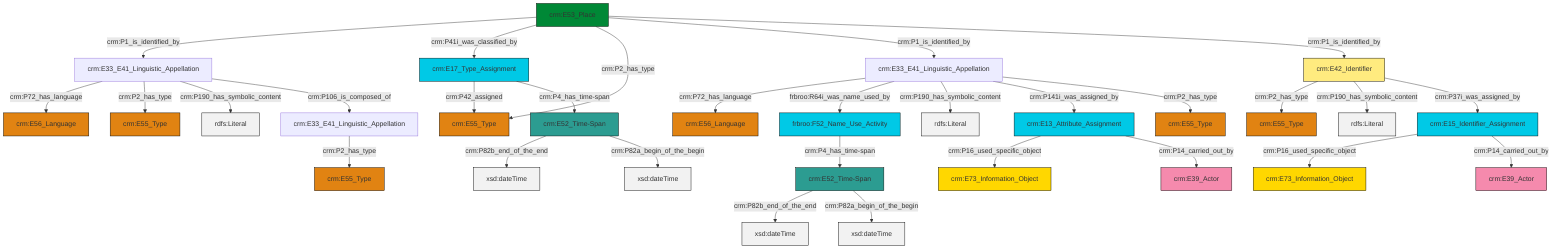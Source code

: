 graph TD
classDef Literal fill:#f2f2f2,stroke:#000000;
classDef CRM_Entity fill:#FFFFFF,stroke:#000000;
classDef Temporal_Entity fill:#00C9E6, stroke:#000000;
classDef Type fill:#E18312, stroke:#000000;
classDef Time-Span fill:#2C9C91, stroke:#000000;
classDef Appellation fill:#FFEB7F, stroke:#000000;
classDef Place fill:#008836, stroke:#000000;
classDef Persistent_Item fill:#B266B2, stroke:#000000;
classDef Conceptual_Object fill:#FFD700, stroke:#000000;
classDef Physical_Thing fill:#D2B48C, stroke:#000000;
classDef Actor fill:#f58aad, stroke:#000000;
classDef PC_Classes fill:#4ce600, stroke:#000000;
classDef Multi fill:#cccccc,stroke:#000000;

0["crm:E33_E41_Linguistic_Appellation"]:::Default -->|crm:P72_has_language| 1["crm:E56_Language"]:::Type
2["crm:E15_Identifier_Assignment"]:::Temporal_Entity -->|crm:P16_used_specific_object| 3["crm:E73_Information_Object"]:::Conceptual_Object
4["crm:E42_Identifier"]:::Appellation -->|crm:P2_has_type| 5["crm:E55_Type"]:::Type
8["crm:E52_Time-Span"]:::Time-Span -->|crm:P82b_end_of_the_end| 9[xsd:dateTime]:::Literal
4["crm:E42_Identifier"]:::Appellation -->|crm:P190_has_symbolic_content| 11[rdfs:Literal]:::Literal
4["crm:E42_Identifier"]:::Appellation -->|crm:P37i_was_assigned_by| 2["crm:E15_Identifier_Assignment"]:::Temporal_Entity
12["crm:E33_E41_Linguistic_Appellation"]:::Default -->|crm:P2_has_type| 13["crm:E55_Type"]:::Type
0["crm:E33_E41_Linguistic_Appellation"]:::Default -->|frbroo:R64i_was_name_used_by| 6["frbroo:F52_Name_Use_Activity"]:::Temporal_Entity
0["crm:E33_E41_Linguistic_Appellation"]:::Default -->|crm:P190_has_symbolic_content| 14[rdfs:Literal]:::Literal
15["crm:E53_Place"]:::Place -->|crm:P1_is_identified_by| 16["crm:E33_E41_Linguistic_Appellation"]:::Default
16["crm:E33_E41_Linguistic_Appellation"]:::Default -->|crm:P72_has_language| 20["crm:E56_Language"]:::Type
23["crm:E17_Type_Assignment"]:::Temporal_Entity -->|crm:P42_assigned| 24["crm:E55_Type"]:::Type
15["crm:E53_Place"]:::Place -->|crm:P41i_was_classified_by| 23["crm:E17_Type_Assignment"]:::Temporal_Entity
0["crm:E33_E41_Linguistic_Appellation"]:::Default -->|crm:P141i_was_assigned_by| 29["crm:E13_Attribute_Assignment"]:::Temporal_Entity
6["frbroo:F52_Name_Use_Activity"]:::Temporal_Entity -->|crm:P4_has_time-span| 8["crm:E52_Time-Span"]:::Time-Span
0["crm:E33_E41_Linguistic_Appellation"]:::Default -->|crm:P2_has_type| 31["crm:E55_Type"]:::Type
29["crm:E13_Attribute_Assignment"]:::Temporal_Entity -->|crm:P16_used_specific_object| 27["crm:E73_Information_Object"]:::Conceptual_Object
16["crm:E33_E41_Linguistic_Appellation"]:::Default -->|crm:P2_has_type| 33["crm:E55_Type"]:::Type
8["crm:E52_Time-Span"]:::Time-Span -->|crm:P82a_begin_of_the_begin| 34[xsd:dateTime]:::Literal
16["crm:E33_E41_Linguistic_Appellation"]:::Default -->|crm:P190_has_symbolic_content| 36[rdfs:Literal]:::Literal
15["crm:E53_Place"]:::Place -->|crm:P2_has_type| 24["crm:E55_Type"]:::Type
38["crm:E52_Time-Span"]:::Time-Span -->|crm:P82b_end_of_the_end| 39[xsd:dateTime]:::Literal
29["crm:E13_Attribute_Assignment"]:::Temporal_Entity -->|crm:P14_carried_out_by| 21["crm:E39_Actor"]:::Actor
15["crm:E53_Place"]:::Place -->|crm:P1_is_identified_by| 0["crm:E33_E41_Linguistic_Appellation"]:::Default
16["crm:E33_E41_Linguistic_Appellation"]:::Default -->|crm:P106_is_composed_of| 12["crm:E33_E41_Linguistic_Appellation"]:::Default
23["crm:E17_Type_Assignment"]:::Temporal_Entity -->|crm:P4_has_time-span| 38["crm:E52_Time-Span"]:::Time-Span
2["crm:E15_Identifier_Assignment"]:::Temporal_Entity -->|crm:P14_carried_out_by| 18["crm:E39_Actor"]:::Actor
38["crm:E52_Time-Span"]:::Time-Span -->|crm:P82a_begin_of_the_begin| 43[xsd:dateTime]:::Literal
15["crm:E53_Place"]:::Place -->|crm:P1_is_identified_by| 4["crm:E42_Identifier"]:::Appellation